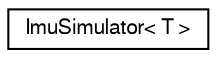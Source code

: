 digraph "Graphical Class Hierarchy"
{
  edge [fontname="FreeSans",fontsize="10",labelfontname="FreeSans",labelfontsize="10"];
  node [fontname="FreeSans",fontsize="10",shape=record];
  rankdir="LR";
  Node1 [label="ImuSimulator\< T \>",height=0.2,width=0.4,color="black", fillcolor="white", style="filled",URL="$d8/da4/class_imu_simulator.html"];
}
